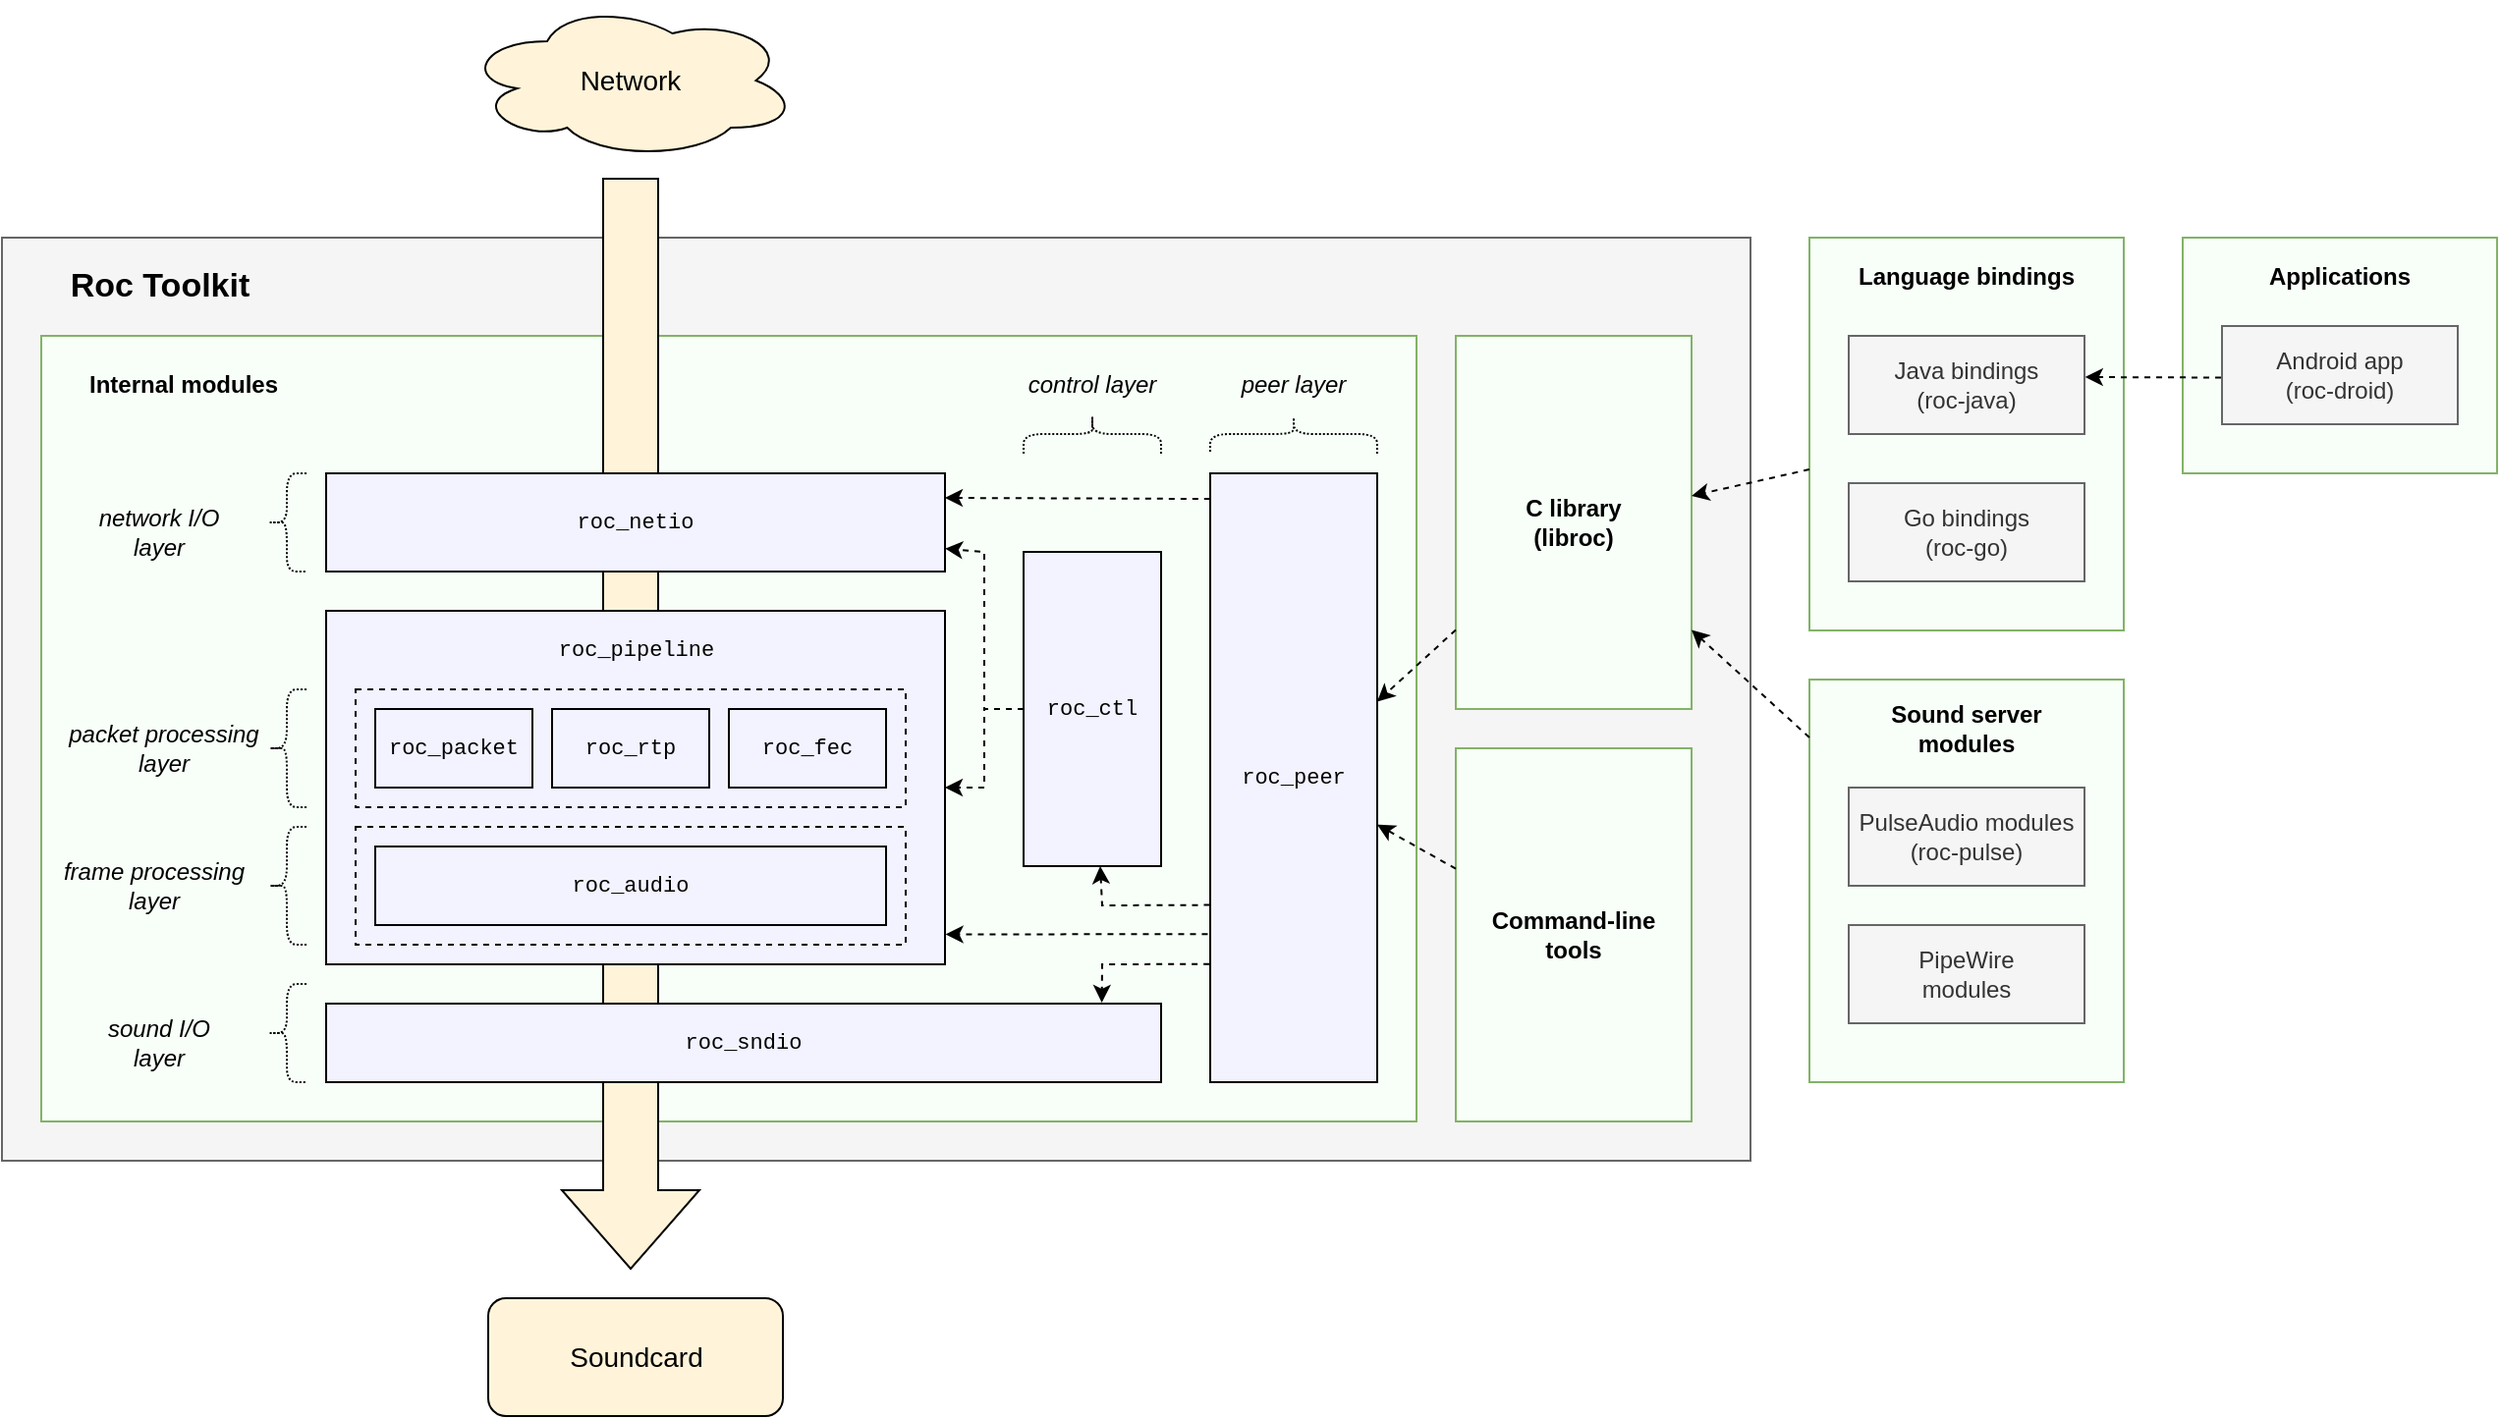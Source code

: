 <mxfile version="20.3.0" type="device"><diagram id="nl8KEsL0od-iOtHH6SVz" name="Page-1"><mxGraphModel dx="2647" dy="2203" grid="1" gridSize="10" guides="1" tooltips="1" connect="1" arrows="1" fold="1" page="1" pageScale="1" pageWidth="850" pageHeight="1100" math="0" shadow="0"><root><mxCell id="0"/><mxCell id="1" parent="0"/><mxCell id="zy9qKHq0GCDk1OGlUybB-69" value="" style="rounded=0;whiteSpace=wrap;html=1;fillColor=#f8fff9;strokeColor=#82b366;" parent="1" vertex="1"><mxGeometry x="820" y="265" width="160" height="205" as="geometry"/></mxCell><mxCell id="zy9qKHq0GCDk1OGlUybB-66" value="" style="rounded=0;whiteSpace=wrap;html=1;fillColor=#f8fff9;strokeColor=#82b366;" parent="1" vertex="1"><mxGeometry x="820" y="40" width="160" height="200" as="geometry"/></mxCell><mxCell id="zy9qKHq0GCDk1OGlUybB-21" value="" style="rounded=0;whiteSpace=wrap;html=1;fillColor=#f5f5f5;strokeColor=#666666;fontColor=#333333;" parent="1" vertex="1"><mxGeometry x="-100" y="40" width="890" height="470" as="geometry"/></mxCell><mxCell id="zy9qKHq0GCDk1OGlUybB-1" value="" style="rounded=0;whiteSpace=wrap;html=1;fillColor=#f8fff9;strokeColor=#82b366;" parent="1" vertex="1"><mxGeometry x="-80" y="90" width="700" height="400" as="geometry"/></mxCell><mxCell id="zy9qKHq0GCDk1OGlUybB-57" value="" style="html=1;shadow=0;dashed=0;align=center;verticalAlign=middle;shape=mxgraph.arrows2.arrow;dy=0.6;dx=40;direction=south;notch=0;fontFamily=Helvetica;fontSize=14;fillColor=#fff4d9;" parent="1" vertex="1"><mxGeometry x="185" y="10" width="70" height="555" as="geometry"/></mxCell><mxCell id="zy9qKHq0GCDk1OGlUybB-2" value="roc_netio" style="rounded=0;whiteSpace=wrap;html=1;fontFamily=Courier New;fontSize=11;fillColor=#f3f3ff;" parent="1" vertex="1"><mxGeometry x="65" y="160" width="315" height="50" as="geometry"/></mxCell><mxCell id="zy9qKHq0GCDk1OGlUybB-3" value="" style="rounded=0;whiteSpace=wrap;html=1;fillColor=#f3f3ff;fontSize=11;" parent="1" vertex="1"><mxGeometry x="65" y="230" width="315" height="180" as="geometry"/></mxCell><mxCell id="zy9qKHq0GCDk1OGlUybB-9" value="roc_sndio" style="rounded=0;whiteSpace=wrap;html=1;fontFamily=Courier New;fontSize=11;fillColor=#f3f3ff;" parent="1" vertex="1"><mxGeometry x="65" y="430" width="425" height="40" as="geometry"/></mxCell><mxCell id="zy9qKHq0GCDk1OGlUybB-10" value="" style="rounded=0;whiteSpace=wrap;html=1;dashed=1;fillColor=#f3f3ff;" parent="1" vertex="1"><mxGeometry x="80" y="270" width="280" height="60" as="geometry"/></mxCell><mxCell id="zy9qKHq0GCDk1OGlUybB-4" value="roc_packet" style="rounded=0;whiteSpace=wrap;html=1;fontFamily=Courier New;fontSize=11;fillColor=#f3f3ff;" parent="1" vertex="1"><mxGeometry x="90" y="280" width="80" height="40" as="geometry"/></mxCell><mxCell id="zy9qKHq0GCDk1OGlUybB-6" value="roc_rtp" style="rounded=0;whiteSpace=wrap;html=1;fontFamily=Courier New;fontSize=11;fillColor=#f3f3ff;" parent="1" vertex="1"><mxGeometry x="180" y="280" width="80" height="40" as="geometry"/></mxCell><mxCell id="zy9qKHq0GCDk1OGlUybB-7" value="roc_fec" style="rounded=0;whiteSpace=wrap;html=1;fontFamily=Courier New;fontSize=11;fillColor=#f3f3ff;" parent="1" vertex="1"><mxGeometry x="270" y="280" width="80" height="40" as="geometry"/></mxCell><mxCell id="zy9qKHq0GCDk1OGlUybB-12" value="Internal modules" style="text;html=1;strokeColor=none;fillColor=none;align=center;verticalAlign=middle;whiteSpace=wrap;rounded=0;dashed=1;fontSize=12;fontStyle=1" parent="1" vertex="1"><mxGeometry x="-70" y="95" width="125" height="40" as="geometry"/></mxCell><mxCell id="zy9qKHq0GCDk1OGlUybB-13" value="roc_pipeline" style="text;html=1;strokeColor=none;fillColor=none;align=center;verticalAlign=middle;whiteSpace=wrap;rounded=0;dashed=1;fontFamily=Courier New;fontSize=11;" parent="1" vertex="1"><mxGeometry x="192.5" y="230" width="60" height="40" as="geometry"/></mxCell><mxCell id="zy9qKHq0GCDk1OGlUybB-14" value="C library&lt;br&gt;(libroc)" style="rounded=0;whiteSpace=wrap;html=1;fontStyle=1;fillColor=#f8fff9;strokeColor=#82B366;" parent="1" vertex="1"><mxGeometry x="640" y="90" width="120" height="190" as="geometry"/></mxCell><mxCell id="zy9qKHq0GCDk1OGlUybB-15" value="Command-line&lt;br&gt;tools" style="rounded=0;whiteSpace=wrap;html=1;fontStyle=1;fillColor=#f8fff9;strokeColor=#82B366;" parent="1" vertex="1"><mxGeometry x="640" y="300" width="120" height="190" as="geometry"/></mxCell><mxCell id="zy9qKHq0GCDk1OGlUybB-16" value="Go bindings&lt;br&gt;(roc-go)" style="rounded=0;whiteSpace=wrap;html=1;fillColor=#f5f5f5;fontColor=#333333;strokeColor=#666666;" parent="1" vertex="1"><mxGeometry x="840" y="165" width="120" height="50" as="geometry"/></mxCell><mxCell id="zy9qKHq0GCDk1OGlUybB-17" value="PulseAudio modules&lt;br&gt;(roc-pulse)" style="rounded=0;whiteSpace=wrap;html=1;fillColor=#f5f5f5;fontColor=#333333;strokeColor=#666666;" parent="1" vertex="1"><mxGeometry x="840" y="320" width="120" height="50" as="geometry"/></mxCell><mxCell id="zy9qKHq0GCDk1OGlUybB-18" value="PipeWire&lt;br&gt;modules" style="rounded=0;whiteSpace=wrap;html=1;fillColor=#f5f5f5;fontColor=#333333;strokeColor=#666666;" parent="1" vertex="1"><mxGeometry x="840" y="390" width="120" height="50" as="geometry"/></mxCell><mxCell id="zy9qKHq0GCDk1OGlUybB-20" value="Java bindings&lt;br&gt;(roc-java)" style="rounded=0;whiteSpace=wrap;html=1;fillColor=#f5f5f5;fontColor=#333333;strokeColor=#666666;" parent="1" vertex="1"><mxGeometry x="840" y="90" width="120" height="50" as="geometry"/></mxCell><mxCell id="zy9qKHq0GCDk1OGlUybB-22" value="Roc Toolkit" style="text;html=1;strokeColor=none;fillColor=none;align=center;verticalAlign=middle;whiteSpace=wrap;rounded=0;fontSize=17;fontStyle=1" parent="1" vertex="1"><mxGeometry x="-77.5" y="50" width="115" height="30" as="geometry"/></mxCell><mxCell id="zy9qKHq0GCDk1OGlUybB-28" value="network I/O&lt;br style=&quot;font-size: 12px;&quot;&gt;layer" style="text;html=1;align=center;verticalAlign=middle;whiteSpace=wrap;rounded=0;fontFamily=Helvetica;fontSize=12;fontStyle=2" parent="1" vertex="1"><mxGeometry x="-80" y="175" width="120" height="30" as="geometry"/></mxCell><mxCell id="zy9qKHq0GCDk1OGlUybB-29" value="packet processing&lt;br style=&quot;font-size: 12px;&quot;&gt;layer" style="text;html=1;align=center;verticalAlign=middle;whiteSpace=wrap;rounded=0;fontFamily=Helvetica;fontSize=12;fontStyle=2" parent="1" vertex="1"><mxGeometry x="-75" y="285" width="115" height="30" as="geometry"/></mxCell><mxCell id="zy9qKHq0GCDk1OGlUybB-30" value="frame processing&lt;br style=&quot;font-size: 12px;&quot;&gt;layer" style="text;html=1;align=center;verticalAlign=middle;whiteSpace=wrap;rounded=0;fontFamily=Helvetica;fontSize=12;fontStyle=2" parent="1" vertex="1"><mxGeometry x="-75" y="355" width="105" height="30" as="geometry"/></mxCell><mxCell id="zy9qKHq0GCDk1OGlUybB-31" value="sound I/O&lt;br style=&quot;font-size: 12px;&quot;&gt;layer" style="text;html=1;align=center;verticalAlign=middle;whiteSpace=wrap;rounded=0;fontFamily=Helvetica;fontSize=12;fontStyle=2" parent="1" vertex="1"><mxGeometry x="-70" y="435" width="100" height="30" as="geometry"/></mxCell><mxCell id="zy9qKHq0GCDk1OGlUybB-36" value="" style="endArrow=classic;html=1;rounded=0;fontFamily=Helvetica;fontSize=12;dashed=1;" parent="1" source="zy9qKHq0GCDk1OGlUybB-15" target="zy9qKHq0GCDk1OGlUybB-55" edge="1"><mxGeometry width="50" height="50" relative="1" as="geometry"><mxPoint x="430" y="320" as="sourcePoint"/><mxPoint x="480" y="270" as="targetPoint"/></mxGeometry></mxCell><mxCell id="zy9qKHq0GCDk1OGlUybB-38" value="Network" style="ellipse;shape=cloud;whiteSpace=wrap;html=1;align=center;fontFamily=Helvetica;fontSize=14;fillColor=#fff4d9;" parent="1" vertex="1"><mxGeometry x="135" y="-80" width="170" height="80" as="geometry"/></mxCell><mxCell id="zy9qKHq0GCDk1OGlUybB-42" value="Soundcard" style="rounded=1;whiteSpace=wrap;html=1;fontFamily=Helvetica;fontSize=14;fillColor=#fff4d9;" parent="1" vertex="1"><mxGeometry x="147.5" y="580" width="150" height="60" as="geometry"/></mxCell><mxCell id="zy9qKHq0GCDk1OGlUybB-51" value="" style="rounded=0;whiteSpace=wrap;html=1;dashed=1;fillColor=#f3f3ff;" parent="1" vertex="1"><mxGeometry x="80" y="340" width="280" height="60" as="geometry"/></mxCell><mxCell id="zy9qKHq0GCDk1OGlUybB-8" value="roc_audio" style="rounded=0;whiteSpace=wrap;html=1;fontFamily=Courier New;fontSize=11;fillColor=#f3f3ff;" parent="1" vertex="1"><mxGeometry x="90" y="350" width="260" height="40" as="geometry"/></mxCell><mxCell id="zy9qKHq0GCDk1OGlUybB-52" value="roc_ctl" style="rounded=0;whiteSpace=wrap;html=1;fontFamily=Courier New;fontSize=11;fillColor=#f3f3ff;" parent="1" vertex="1"><mxGeometry x="420" y="200" width="70" height="160" as="geometry"/></mxCell><mxCell id="zy9qKHq0GCDk1OGlUybB-55" value="roc_peer" style="rounded=0;whiteSpace=wrap;html=1;fontFamily=Courier New;fontSize=11;fillColor=#f3f3ff;" parent="1" vertex="1"><mxGeometry x="515" y="160" width="85" height="310" as="geometry"/></mxCell><mxCell id="zy9qKHq0GCDk1OGlUybB-64" value="" style="endArrow=classic;html=1;rounded=0;fontFamily=Helvetica;fontSize=12;dashed=1;entryX=1.001;entryY=0.915;entryDx=0;entryDy=0;entryPerimeter=0;exitX=-0.015;exitY=0.757;exitDx=0;exitDy=0;exitPerimeter=0;" parent="1" source="zy9qKHq0GCDk1OGlUybB-55" target="zy9qKHq0GCDk1OGlUybB-3" edge="1"><mxGeometry width="50" height="50" relative="1" as="geometry"><mxPoint x="510" y="380" as="sourcePoint"/><mxPoint x="323.654" y="440.0" as="targetPoint"/></mxGeometry></mxCell><mxCell id="zy9qKHq0GCDk1OGlUybB-65" value="" style="endArrow=classic;html=1;rounded=0;fontFamily=Helvetica;fontSize=12;dashed=1;" parent="1" source="zy9qKHq0GCDk1OGlUybB-14" target="zy9qKHq0GCDk1OGlUybB-55" edge="1"><mxGeometry width="50" height="50" relative="1" as="geometry"><mxPoint x="650" y="380" as="sourcePoint"/><mxPoint x="590" y="350" as="targetPoint"/></mxGeometry></mxCell><mxCell id="zy9qKHq0GCDk1OGlUybB-68" value="Language bindings" style="text;html=1;strokeColor=none;fillColor=none;align=center;verticalAlign=middle;whiteSpace=wrap;rounded=0;dashed=1;fontSize=12;fontStyle=1" parent="1" vertex="1"><mxGeometry x="830" y="40" width="140" height="40" as="geometry"/></mxCell><mxCell id="zy9qKHq0GCDk1OGlUybB-70" value="Sound server&lt;br&gt;modules" style="text;html=1;strokeColor=none;fillColor=none;align=center;verticalAlign=middle;whiteSpace=wrap;rounded=0;dashed=1;fontSize=12;fontStyle=1" parent="1" vertex="1"><mxGeometry x="830" y="270" width="140" height="40" as="geometry"/></mxCell><mxCell id="zy9qKHq0GCDk1OGlUybB-71" value="" style="endArrow=classic;html=1;rounded=0;fontFamily=Helvetica;fontSize=12;dashed=1;" parent="1" source="zy9qKHq0GCDk1OGlUybB-66" target="zy9qKHq0GCDk1OGlUybB-14" edge="1"><mxGeometry width="50" height="50" relative="1" as="geometry"><mxPoint x="650" y="267" as="sourcePoint"/><mxPoint x="600" y="302" as="targetPoint"/></mxGeometry></mxCell><mxCell id="zy9qKHq0GCDk1OGlUybB-72" value="" style="endArrow=classic;html=1;rounded=0;fontFamily=Helvetica;fontSize=12;dashed=1;" parent="1" source="zy9qKHq0GCDk1OGlUybB-69" target="zy9qKHq0GCDk1OGlUybB-14" edge="1"><mxGeometry width="50" height="50" relative="1" as="geometry"><mxPoint x="850" y="196.364" as="sourcePoint"/><mxPoint x="770" y="212.727" as="targetPoint"/></mxGeometry></mxCell><mxCell id="zy9qKHq0GCDk1OGlUybB-73" value="" style="rounded=0;whiteSpace=wrap;html=1;fillColor=#f8fff9;strokeColor=#82b366;" parent="1" vertex="1"><mxGeometry x="1010" y="40" width="160" height="120" as="geometry"/></mxCell><mxCell id="zy9qKHq0GCDk1OGlUybB-74" value="Applications" style="text;html=1;strokeColor=none;fillColor=none;align=center;verticalAlign=middle;whiteSpace=wrap;rounded=0;dashed=1;fontSize=12;fontStyle=1" parent="1" vertex="1"><mxGeometry x="1020" y="40" width="140" height="40" as="geometry"/></mxCell><mxCell id="zy9qKHq0GCDk1OGlUybB-19" value="Android app&lt;br&gt;(roc-droid)" style="rounded=0;whiteSpace=wrap;html=1;fillColor=#f5f5f5;fontColor=#333333;strokeColor=#666666;" parent="1" vertex="1"><mxGeometry x="1030" y="85" width="120" height="50" as="geometry"/></mxCell><mxCell id="zy9qKHq0GCDk1OGlUybB-75" value="" style="endArrow=classic;html=1;rounded=0;fontFamily=Helvetica;fontSize=12;dashed=1;entryX=1.003;entryY=0.42;entryDx=0;entryDy=0;entryPerimeter=0;exitX=-0.004;exitY=0.525;exitDx=0;exitDy=0;exitPerimeter=0;" parent="1" source="zy9qKHq0GCDk1OGlUybB-19" target="zy9qKHq0GCDk1OGlUybB-20" edge="1"><mxGeometry width="50" height="50" relative="1" as="geometry"><mxPoint x="830" y="166.364" as="sourcePoint"/><mxPoint x="960" y="110" as="targetPoint"/></mxGeometry></mxCell><mxCell id="zy9qKHq0GCDk1OGlUybB-76" value="" style="endArrow=classic;html=1;rounded=0;fontFamily=Helvetica;fontSize=12;dashed=1;entryX=1;entryY=0.25;entryDx=0;entryDy=0;exitX=-0.001;exitY=0.042;exitDx=0;exitDy=0;exitPerimeter=0;" parent="1" source="zy9qKHq0GCDk1OGlUybB-55" target="zy9qKHq0GCDk1OGlUybB-2" edge="1"><mxGeometry width="50" height="50" relative="1" as="geometry"><mxPoint x="510" y="172" as="sourcePoint"/><mxPoint x="390.945" y="392.28" as="targetPoint"/></mxGeometry></mxCell><mxCell id="zy9qKHq0GCDk1OGlUybB-78" value="" style="endArrow=classic;html=1;rounded=0;fontFamily=Helvetica;fontSize=12;dashed=1;entryX=0.929;entryY=-0.013;entryDx=0;entryDy=0;entryPerimeter=0;exitX=-0.005;exitY=0.806;exitDx=0;exitDy=0;exitPerimeter=0;" parent="1" source="zy9qKHq0GCDk1OGlUybB-55" target="zy9qKHq0GCDk1OGlUybB-9" edge="1"><mxGeometry width="50" height="50" relative="1" as="geometry"><mxPoint x="510" y="410" as="sourcePoint"/><mxPoint x="390.945" y="392.28" as="targetPoint"/><Array as="points"><mxPoint x="460" y="410"/></Array></mxGeometry></mxCell><mxCell id="zy9qKHq0GCDk1OGlUybB-80" value="" style="endArrow=classic;html=1;rounded=0;fontFamily=Helvetica;fontSize=12;dashed=1;" parent="1" source="zy9qKHq0GCDk1OGlUybB-52" target="zy9qKHq0GCDk1OGlUybB-2" edge="1"><mxGeometry width="50" height="50" relative="1" as="geometry"><mxPoint x="526.84" y="200.7" as="sourcePoint"/><mxPoint x="390" y="200.375" as="targetPoint"/><Array as="points"><mxPoint x="400" y="280"/><mxPoint x="400" y="200"/></Array></mxGeometry></mxCell><mxCell id="zy9qKHq0GCDk1OGlUybB-81" value="" style="endArrow=classic;html=1;rounded=0;fontFamily=Helvetica;fontSize=12;dashed=1;" parent="1" source="zy9qKHq0GCDk1OGlUybB-52" target="zy9qKHq0GCDk1OGlUybB-3" edge="1"><mxGeometry width="50" height="50" relative="1" as="geometry"><mxPoint x="524.92" y="389.48" as="sourcePoint"/><mxPoint x="390.945" y="392.28" as="targetPoint"/><Array as="points"><mxPoint x="400" y="280"/><mxPoint x="400" y="320"/></Array></mxGeometry></mxCell><mxCell id="zy9qKHq0GCDk1OGlUybB-82" value="" style="endArrow=classic;html=1;rounded=0;fontFamily=Helvetica;fontSize=12;dashed=1;exitX=-0.003;exitY=0.709;exitDx=0;exitDy=0;exitPerimeter=0;" parent="1" source="zy9qKHq0GCDk1OGlUybB-55" target="zy9qKHq0GCDk1OGlUybB-52" edge="1"><mxGeometry width="50" height="50" relative="1" as="geometry"><mxPoint x="515.63" y="385" as="sourcePoint"/><mxPoint x="380.0" y="383.78" as="targetPoint"/><Array as="points"><mxPoint x="460" y="380"/></Array></mxGeometry></mxCell><mxCell id="yU5shO2SzImbG_Spdwo_-1" value="control layer" style="text;html=1;align=center;verticalAlign=middle;whiteSpace=wrap;rounded=0;fontFamily=Helvetica;fontSize=12;fontStyle=2" parent="1" vertex="1"><mxGeometry x="420" y="100" width="70" height="30" as="geometry"/></mxCell><mxCell id="yU5shO2SzImbG_Spdwo_-2" value="" style="shape=curlyBracket;whiteSpace=wrap;html=1;rounded=1;fontColor=#000000;strokeWidth=1;dashed=1;dashPattern=1 1;" parent="1" vertex="1"><mxGeometry x="35" y="160" width="20" height="50" as="geometry"/></mxCell><mxCell id="yU5shO2SzImbG_Spdwo_-3" value="" style="shape=curlyBracket;whiteSpace=wrap;html=1;rounded=1;fontColor=#000000;strokeWidth=1;dashed=1;dashPattern=1 1;" parent="1" vertex="1"><mxGeometry x="35" y="270" width="20" height="60" as="geometry"/></mxCell><mxCell id="yU5shO2SzImbG_Spdwo_-4" value="" style="shape=curlyBracket;whiteSpace=wrap;html=1;rounded=1;fontColor=#000000;strokeWidth=1;dashed=1;dashPattern=1 1;" parent="1" vertex="1"><mxGeometry x="35" y="420" width="20" height="50" as="geometry"/></mxCell><mxCell id="yU5shO2SzImbG_Spdwo_-5" value="" style="shape=curlyBracket;whiteSpace=wrap;html=1;rounded=1;fontColor=#000000;strokeWidth=1;dashed=1;dashPattern=1 1;" parent="1" vertex="1"><mxGeometry x="35" y="340" width="20" height="60" as="geometry"/></mxCell><mxCell id="yU5shO2SzImbG_Spdwo_-9" value="" style="shape=curlyBracket;whiteSpace=wrap;html=1;rounded=1;fontColor=#000000;direction=south;strokeWidth=1;dashed=1;dashPattern=1 1;shadow=0;sketch=0;" parent="1" vertex="1"><mxGeometry x="420" y="130" width="70" height="20" as="geometry"/></mxCell><mxCell id="8F-LeoIhbPhp4G274LRe-1" value="" style="shape=curlyBracket;whiteSpace=wrap;html=1;rounded=1;fontColor=#000000;direction=south;strokeWidth=1;dashed=1;dashPattern=1 1;shadow=0;sketch=0;" parent="1" vertex="1"><mxGeometry x="515" y="130" width="85" height="20" as="geometry"/></mxCell><mxCell id="8F-LeoIhbPhp4G274LRe-2" value="peer layer" style="text;html=1;align=center;verticalAlign=middle;whiteSpace=wrap;rounded=0;fontFamily=Helvetica;fontSize=12;fontStyle=2" parent="1" vertex="1"><mxGeometry x="515" y="100" width="85" height="30" as="geometry"/></mxCell></root></mxGraphModel></diagram></mxfile>